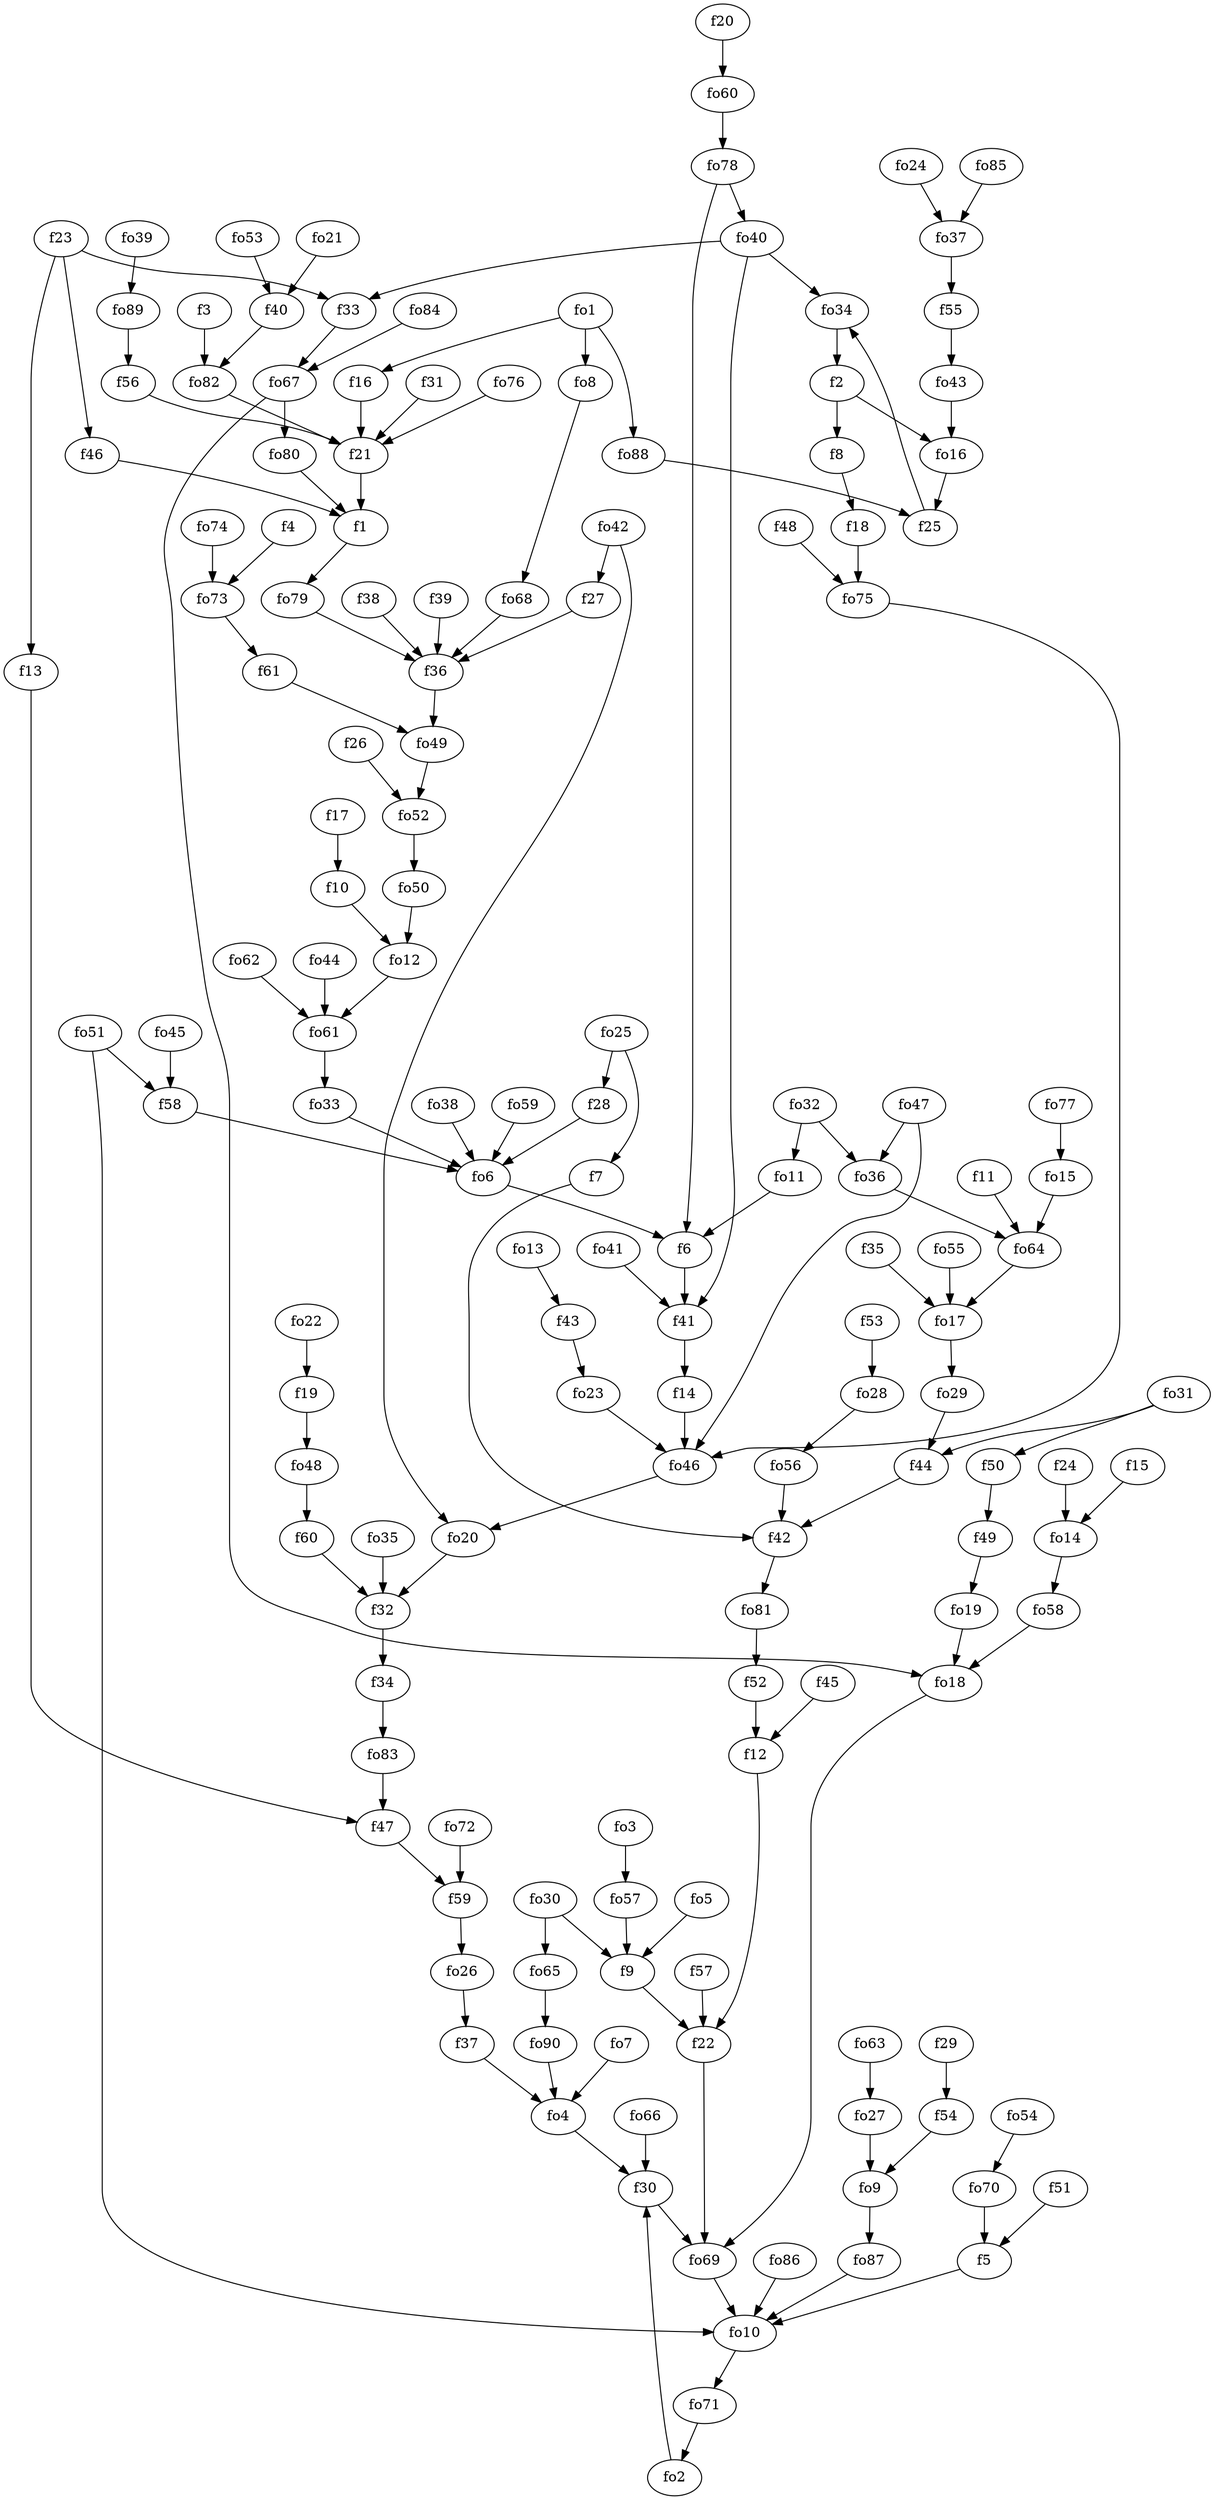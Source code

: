 strict digraph  {
f1;
f2;
f3;
f4;
f5;
f6;
f7;
f8;
f9;
f10;
f11;
f12;
f13;
f14;
f15;
f16;
f17;
f18;
f19;
f20;
f21;
f22;
f23;
f24;
f25;
f26;
f27;
f28;
f29;
f30;
f31;
f32;
f33;
f34;
f35;
f36;
f37;
f38;
f39;
f40;
f41;
f42;
f43;
f44;
f45;
f46;
f47;
f48;
f49;
f50;
f51;
f52;
f53;
f54;
f55;
f56;
f57;
f58;
f59;
f60;
f61;
fo1;
fo2;
fo3;
fo4;
fo5;
fo6;
fo7;
fo8;
fo9;
fo10;
fo11;
fo12;
fo13;
fo14;
fo15;
fo16;
fo17;
fo18;
fo19;
fo20;
fo21;
fo22;
fo23;
fo24;
fo25;
fo26;
fo27;
fo28;
fo29;
fo30;
fo31;
fo32;
fo33;
fo34;
fo35;
fo36;
fo37;
fo38;
fo39;
fo40;
fo41;
fo42;
fo43;
fo44;
fo45;
fo46;
fo47;
fo48;
fo49;
fo50;
fo51;
fo52;
fo53;
fo54;
fo55;
fo56;
fo57;
fo58;
fo59;
fo60;
fo61;
fo62;
fo63;
fo64;
fo65;
fo66;
fo67;
fo68;
fo69;
fo70;
fo71;
fo72;
fo73;
fo74;
fo75;
fo76;
fo77;
fo78;
fo79;
fo80;
fo81;
fo82;
fo83;
fo84;
fo85;
fo86;
fo87;
fo88;
fo89;
fo90;
f1 -> fo79  [weight=2];
f2 -> fo16  [weight=2];
f2 -> f8  [weight=2];
f3 -> fo82  [weight=2];
f4 -> fo73  [weight=2];
f5 -> fo10  [weight=2];
f6 -> f41  [weight=2];
f7 -> f42  [weight=2];
f8 -> f18  [weight=2];
f9 -> f22  [weight=2];
f10 -> fo12  [weight=2];
f11 -> fo64  [weight=2];
f12 -> f22  [weight=2];
f13 -> f47  [weight=2];
f14 -> fo46  [weight=2];
f15 -> fo14  [weight=2];
f16 -> f21  [weight=2];
f17 -> f10  [weight=2];
f18 -> fo75  [weight=2];
f19 -> fo48  [weight=2];
f20 -> fo60  [weight=2];
f21 -> f1  [weight=2];
f22 -> fo69  [weight=2];
f23 -> f33  [weight=2];
f23 -> f13  [weight=2];
f23 -> f46  [weight=2];
f24 -> fo14  [weight=2];
f25 -> fo34  [weight=2];
f26 -> fo52  [weight=2];
f27 -> f36  [weight=2];
f28 -> fo6  [weight=2];
f29 -> f54  [weight=2];
f30 -> fo69  [weight=2];
f31 -> f21  [weight=2];
f32 -> f34  [weight=2];
f33 -> fo67  [weight=2];
f34 -> fo83  [weight=2];
f35 -> fo17  [weight=2];
f36 -> fo49  [weight=2];
f37 -> fo4  [weight=2];
f38 -> f36  [weight=2];
f39 -> f36  [weight=2];
f40 -> fo82  [weight=2];
f41 -> f14  [weight=2];
f42 -> fo81  [weight=2];
f43 -> fo23  [weight=2];
f44 -> f42  [weight=2];
f45 -> f12  [weight=2];
f46 -> f1  [weight=2];
f47 -> f59  [weight=2];
f48 -> fo75  [weight=2];
f49 -> fo19  [weight=2];
f50 -> f49  [weight=2];
f51 -> f5  [weight=2];
f52 -> f12  [weight=2];
f53 -> fo28  [weight=2];
f54 -> fo9  [weight=2];
f55 -> fo43  [weight=2];
f56 -> f21  [weight=2];
f57 -> f22  [weight=2];
f58 -> fo6  [weight=2];
f59 -> fo26  [weight=2];
f60 -> f32  [weight=2];
f61 -> fo49  [weight=2];
fo1 -> f16  [weight=2];
fo1 -> fo88  [weight=2];
fo1 -> fo8  [weight=2];
fo2 -> f30  [weight=2];
fo3 -> fo57  [weight=2];
fo4 -> f30  [weight=2];
fo5 -> f9  [weight=2];
fo6 -> f6  [weight=2];
fo7 -> fo4  [weight=2];
fo8 -> fo68  [weight=2];
fo9 -> fo87  [weight=2];
fo10 -> fo71  [weight=2];
fo11 -> f6  [weight=2];
fo12 -> fo61  [weight=2];
fo13 -> f43  [weight=2];
fo14 -> fo58  [weight=2];
fo15 -> fo64  [weight=2];
fo16 -> f25  [weight=2];
fo17 -> fo29  [weight=2];
fo18 -> fo69  [weight=2];
fo19 -> fo18  [weight=2];
fo20 -> f32  [weight=2];
fo21 -> f40  [weight=2];
fo22 -> f19  [weight=2];
fo23 -> fo46  [weight=2];
fo24 -> fo37  [weight=2];
fo25 -> f28  [weight=2];
fo25 -> f7  [weight=2];
fo26 -> f37  [weight=2];
fo27 -> fo9  [weight=2];
fo28 -> fo56  [weight=2];
fo29 -> f44  [weight=2];
fo30 -> fo65  [weight=2];
fo30 -> f9  [weight=2];
fo31 -> f44  [weight=2];
fo31 -> f50  [weight=2];
fo32 -> fo36  [weight=2];
fo32 -> fo11  [weight=2];
fo33 -> fo6  [weight=2];
fo34 -> f2  [weight=2];
fo35 -> f32  [weight=2];
fo36 -> fo64  [weight=2];
fo37 -> f55  [weight=2];
fo38 -> fo6  [weight=2];
fo39 -> fo89  [weight=2];
fo40 -> f33  [weight=2];
fo40 -> fo34  [weight=2];
fo40 -> f41  [weight=2];
fo41 -> f41  [weight=2];
fo42 -> f27  [weight=2];
fo42 -> fo20  [weight=2];
fo43 -> fo16  [weight=2];
fo44 -> fo61  [weight=2];
fo45 -> f58  [weight=2];
fo46 -> fo20  [weight=2];
fo47 -> fo36  [weight=2];
fo47 -> fo46  [weight=2];
fo48 -> f60  [weight=2];
fo49 -> fo52  [weight=2];
fo50 -> fo12  [weight=2];
fo51 -> f58  [weight=2];
fo51 -> fo10  [weight=2];
fo52 -> fo50  [weight=2];
fo53 -> f40  [weight=2];
fo54 -> fo70  [weight=2];
fo55 -> fo17  [weight=2];
fo56 -> f42  [weight=2];
fo57 -> f9  [weight=2];
fo58 -> fo18  [weight=2];
fo59 -> fo6  [weight=2];
fo60 -> fo78  [weight=2];
fo61 -> fo33  [weight=2];
fo62 -> fo61  [weight=2];
fo63 -> fo27  [weight=2];
fo64 -> fo17  [weight=2];
fo65 -> fo90  [weight=2];
fo66 -> f30  [weight=2];
fo67 -> fo80  [weight=2];
fo67 -> fo18  [weight=2];
fo68 -> f36  [weight=2];
fo69 -> fo10  [weight=2];
fo70 -> f5  [weight=2];
fo71 -> fo2  [weight=2];
fo72 -> f59  [weight=2];
fo73 -> f61  [weight=2];
fo74 -> fo73  [weight=2];
fo75 -> fo46  [weight=2];
fo76 -> f21  [weight=2];
fo77 -> fo15  [weight=2];
fo78 -> fo40  [weight=2];
fo78 -> f6  [weight=2];
fo79 -> f36  [weight=2];
fo80 -> f1  [weight=2];
fo81 -> f52  [weight=2];
fo82 -> f21  [weight=2];
fo83 -> f47  [weight=2];
fo84 -> fo67  [weight=2];
fo85 -> fo37  [weight=2];
fo86 -> fo10  [weight=2];
fo87 -> fo10  [weight=2];
fo88 -> f25  [weight=2];
fo89 -> f56  [weight=2];
fo90 -> fo4  [weight=2];
}
